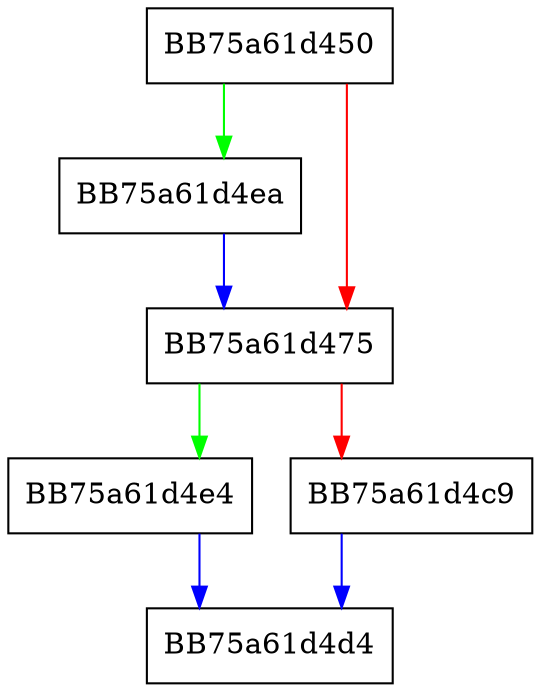 digraph ReadCompressedStream {
  node [shape="box"];
  graph [splines=ortho];
  BB75a61d450 -> BB75a61d4ea [color="green"];
  BB75a61d450 -> BB75a61d475 [color="red"];
  BB75a61d475 -> BB75a61d4e4 [color="green"];
  BB75a61d475 -> BB75a61d4c9 [color="red"];
  BB75a61d4c9 -> BB75a61d4d4 [color="blue"];
  BB75a61d4e4 -> BB75a61d4d4 [color="blue"];
  BB75a61d4ea -> BB75a61d475 [color="blue"];
}